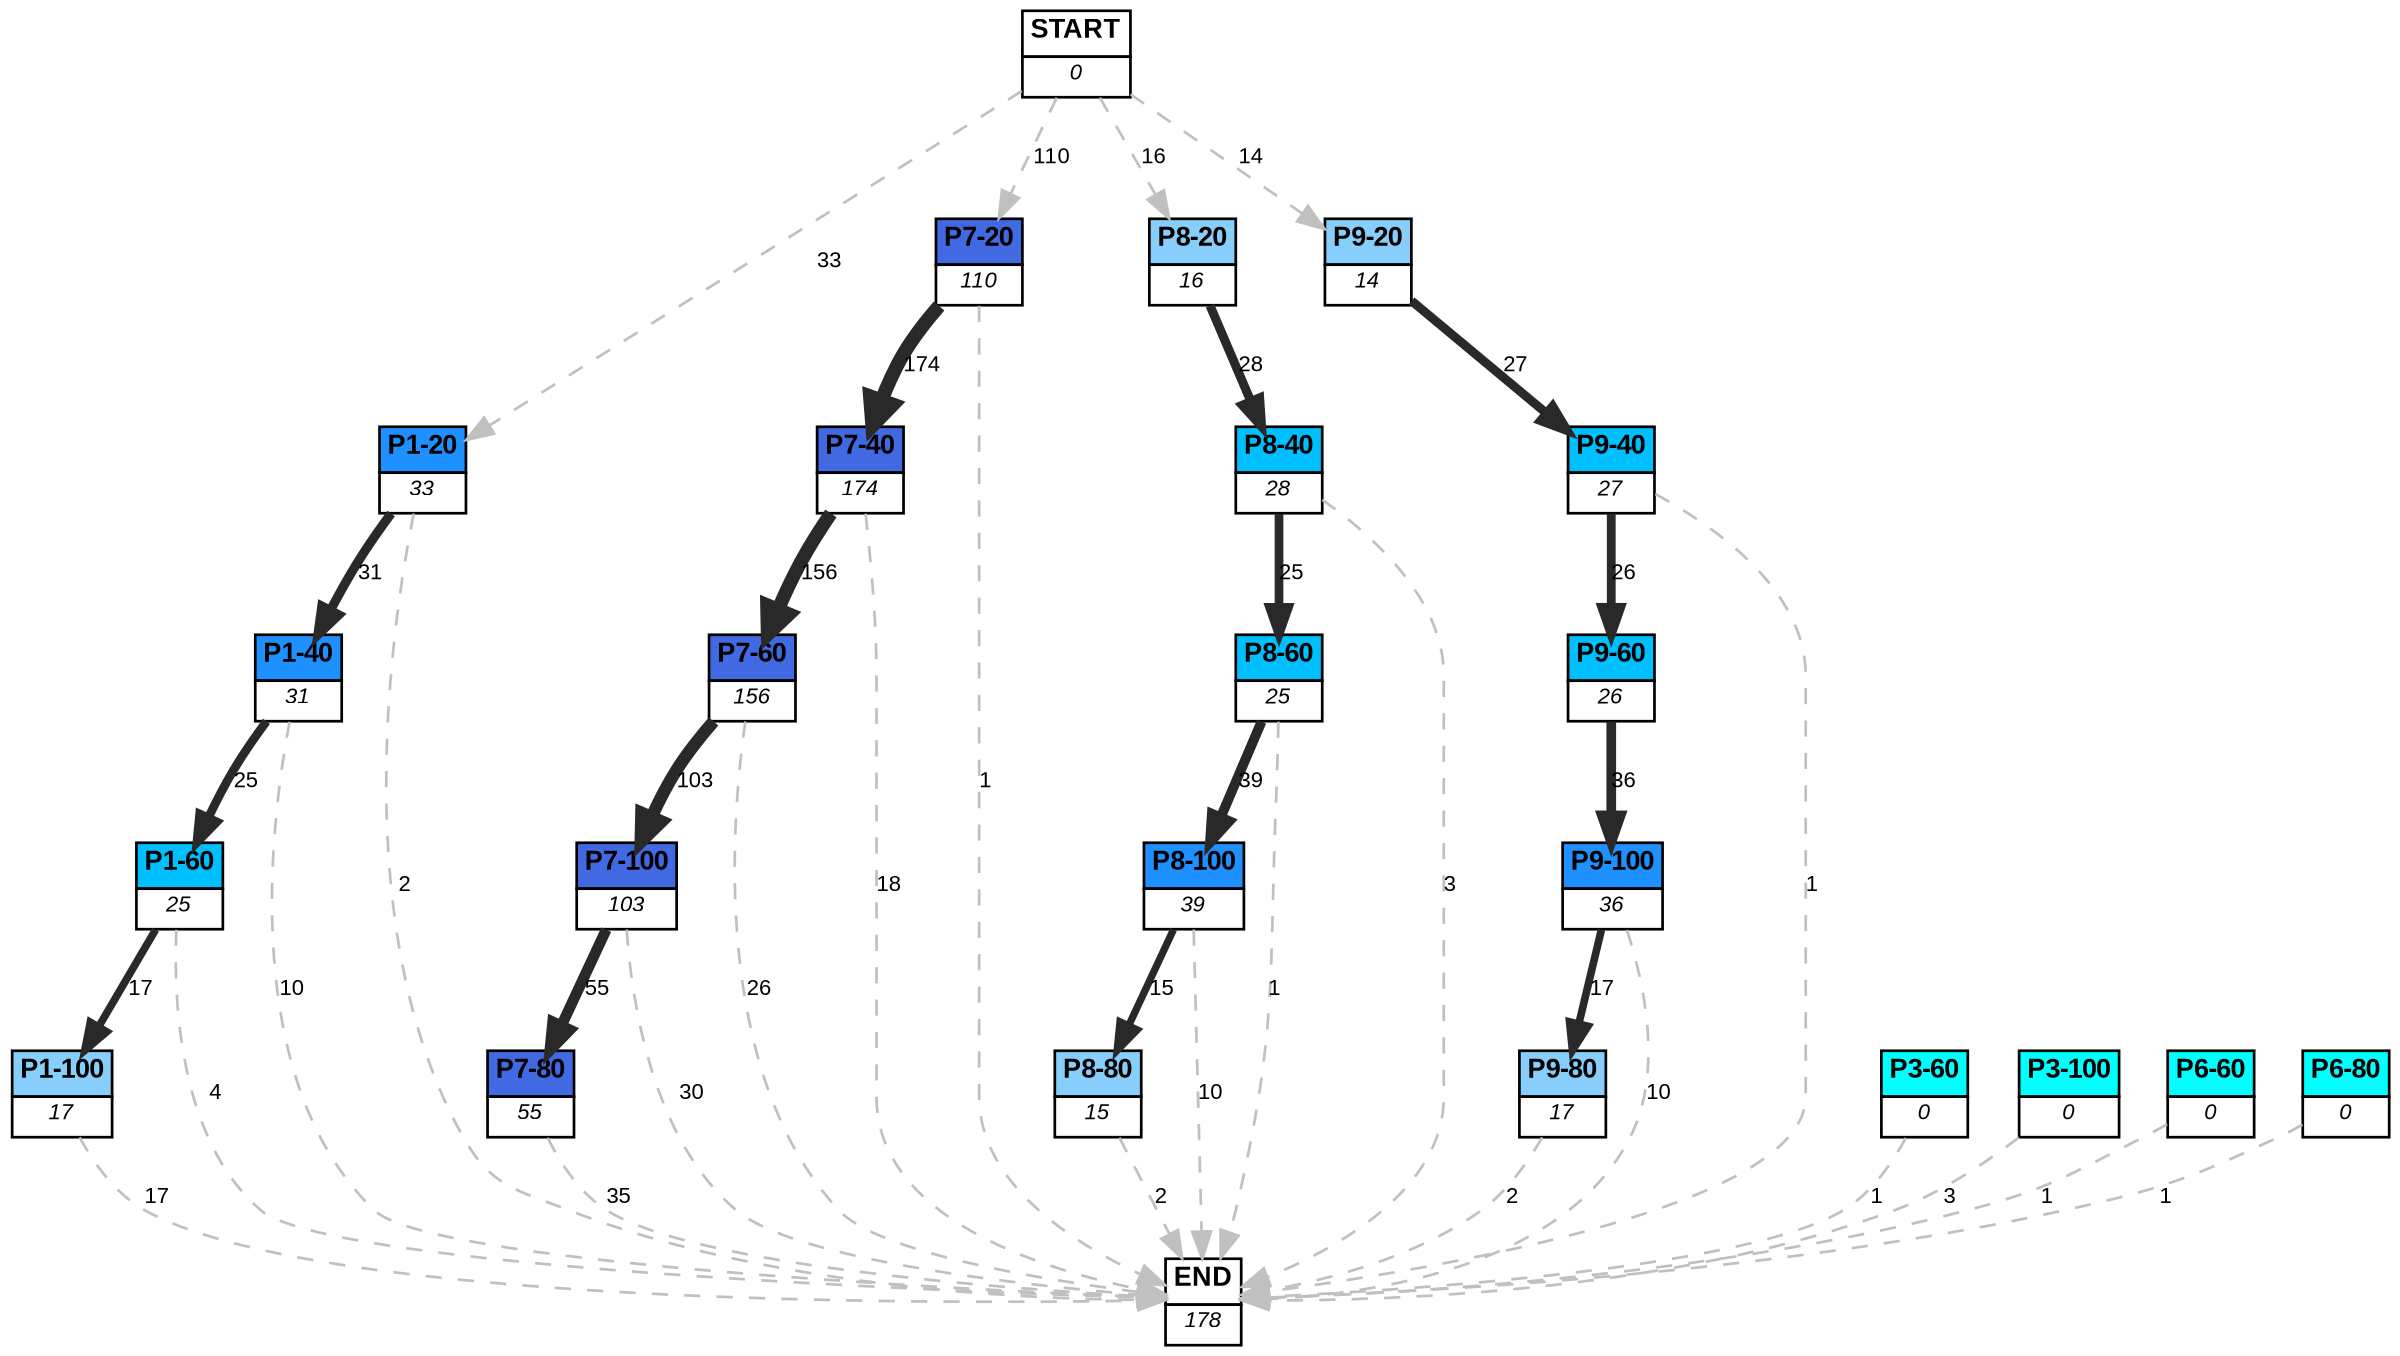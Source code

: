 digraph graphname {
	dpi = 150
	size="16,11!";
	margin = 0;
"P1-20" [shape=plain, label=<<table border="0" cellborder="1" cellspacing="0"><tr><td bgcolor="dodgerblue"><FONT face="Arial" POINT-SIZE="10"><b>P1-20</b></FONT></td></tr><tr><td bgcolor="white"><FONT face="Arial" POINT-SIZE="8"><i>33</i></FONT></td></tr></table>>]
"P1-40" [shape=plain, label=<<table border="0" cellborder="1" cellspacing="0"><tr><td bgcolor="dodgerblue"><FONT face="Arial" POINT-SIZE="10"><b>P1-40</b></FONT></td></tr><tr><td bgcolor="white"><FONT face="Arial" POINT-SIZE="8"><i>31</i></FONT></td></tr></table>>]
"P1-60" [shape=plain, label=<<table border="0" cellborder="1" cellspacing="0"><tr><td bgcolor="deepskyblue"><FONT face="Arial" POINT-SIZE="10"><b>P1-60</b></FONT></td></tr><tr><td bgcolor="white"><FONT face="Arial" POINT-SIZE="8"><i>25</i></FONT></td></tr></table>>]
"P1-100" [shape=plain, label=<<table border="0" cellborder="1" cellspacing="0"><tr><td bgcolor="lightskyblue"><FONT face="Arial" POINT-SIZE="10"><b>P1-100</b></FONT></td></tr><tr><td bgcolor="white"><FONT face="Arial" POINT-SIZE="8"><i>17</i></FONT></td></tr></table>>]
"P7-20" [shape=plain, label=<<table border="0" cellborder="1" cellspacing="0"><tr><td bgcolor="royalblue"><FONT face="Arial" POINT-SIZE="10"><b>P7-20</b></FONT></td></tr><tr><td bgcolor="white"><FONT face="Arial" POINT-SIZE="8"><i>110</i></FONT></td></tr></table>>]
"P7-40" [shape=plain, label=<<table border="0" cellborder="1" cellspacing="0"><tr><td bgcolor="royalblue"><FONT face="Arial" POINT-SIZE="10"><b>P7-40</b></FONT></td></tr><tr><td bgcolor="white"><FONT face="Arial" POINT-SIZE="8"><i>174</i></FONT></td></tr></table>>]
"P7-60" [shape=plain, label=<<table border="0" cellborder="1" cellspacing="0"><tr><td bgcolor="royalblue"><FONT face="Arial" POINT-SIZE="10"><b>P7-60</b></FONT></td></tr><tr><td bgcolor="white"><FONT face="Arial" POINT-SIZE="8"><i>156</i></FONT></td></tr></table>>]
"P7-100" [shape=plain, label=<<table border="0" cellborder="1" cellspacing="0"><tr><td bgcolor="royalblue"><FONT face="Arial" POINT-SIZE="10"><b>P7-100</b></FONT></td></tr><tr><td bgcolor="white"><FONT face="Arial" POINT-SIZE="8"><i>103</i></FONT></td></tr></table>>]
"P7-80" [shape=plain, label=<<table border="0" cellborder="1" cellspacing="0"><tr><td bgcolor="royalblue"><FONT face="Arial" POINT-SIZE="10"><b>P7-80</b></FONT></td></tr><tr><td bgcolor="white"><FONT face="Arial" POINT-SIZE="8"><i>55</i></FONT></td></tr></table>>]
"P8-20" [shape=plain, label=<<table border="0" cellborder="1" cellspacing="0"><tr><td bgcolor="lightskyblue"><FONT face="Arial" POINT-SIZE="10"><b>P8-20</b></FONT></td></tr><tr><td bgcolor="white"><FONT face="Arial" POINT-SIZE="8"><i>16</i></FONT></td></tr></table>>]
"P8-40" [shape=plain, label=<<table border="0" cellborder="1" cellspacing="0"><tr><td bgcolor="deepskyblue"><FONT face="Arial" POINT-SIZE="10"><b>P8-40</b></FONT></td></tr><tr><td bgcolor="white"><FONT face="Arial" POINT-SIZE="8"><i>28</i></FONT></td></tr></table>>]
"P8-60" [shape=plain, label=<<table border="0" cellborder="1" cellspacing="0"><tr><td bgcolor="deepskyblue"><FONT face="Arial" POINT-SIZE="10"><b>P8-60</b></FONT></td></tr><tr><td bgcolor="white"><FONT face="Arial" POINT-SIZE="8"><i>25</i></FONT></td></tr></table>>]
"P8-100" [shape=plain, label=<<table border="0" cellborder="1" cellspacing="0"><tr><td bgcolor="dodgerblue"><FONT face="Arial" POINT-SIZE="10"><b>P8-100</b></FONT></td></tr><tr><td bgcolor="white"><FONT face="Arial" POINT-SIZE="8"><i>39</i></FONT></td></tr></table>>]
"P8-80" [shape=plain, label=<<table border="0" cellborder="1" cellspacing="0"><tr><td bgcolor="lightskyblue"><FONT face="Arial" POINT-SIZE="10"><b>P8-80</b></FONT></td></tr><tr><td bgcolor="white"><FONT face="Arial" POINT-SIZE="8"><i>15</i></FONT></td></tr></table>>]
"P9-20" [shape=plain, label=<<table border="0" cellborder="1" cellspacing="0"><tr><td bgcolor="lightskyblue"><FONT face="Arial" POINT-SIZE="10"><b>P9-20</b></FONT></td></tr><tr><td bgcolor="white"><FONT face="Arial" POINT-SIZE="8"><i>14</i></FONT></td></tr></table>>]
"P9-40" [shape=plain, label=<<table border="0" cellborder="1" cellspacing="0"><tr><td bgcolor="deepskyblue"><FONT face="Arial" POINT-SIZE="10"><b>P9-40</b></FONT></td></tr><tr><td bgcolor="white"><FONT face="Arial" POINT-SIZE="8"><i>27</i></FONT></td></tr></table>>]
"P9-60" [shape=plain, label=<<table border="0" cellborder="1" cellspacing="0"><tr><td bgcolor="deepskyblue"><FONT face="Arial" POINT-SIZE="10"><b>P9-60</b></FONT></td></tr><tr><td bgcolor="white"><FONT face="Arial" POINT-SIZE="8"><i>26</i></FONT></td></tr></table>>]
"P9-100" [shape=plain, label=<<table border="0" cellborder="1" cellspacing="0"><tr><td bgcolor="dodgerblue"><FONT face="Arial" POINT-SIZE="10"><b>P9-100</b></FONT></td></tr><tr><td bgcolor="white"><FONT face="Arial" POINT-SIZE="8"><i>36</i></FONT></td></tr></table>>]
"P9-80" [shape=plain, label=<<table border="0" cellborder="1" cellspacing="0"><tr><td bgcolor="lightskyblue"><FONT face="Arial" POINT-SIZE="10"><b>P9-80</b></FONT></td></tr><tr><td bgcolor="white"><FONT face="Arial" POINT-SIZE="8"><i>17</i></FONT></td></tr></table>>]
"P3-60" [shape=plain, label=<<table border="0" cellborder="1" cellspacing="0"><tr><td bgcolor="aqua"><FONT face="Arial" POINT-SIZE="10"><b>P3-60</b></FONT></td></tr><tr><td bgcolor="white"><FONT face="Arial" POINT-SIZE="8"><i>0</i></FONT></td></tr></table>>]
"P3-100" [shape=plain, label=<<table border="0" cellborder="1" cellspacing="0"><tr><td bgcolor="aqua"><FONT face="Arial" POINT-SIZE="10"><b>P3-100</b></FONT></td></tr><tr><td bgcolor="white"><FONT face="Arial" POINT-SIZE="8"><i>0</i></FONT></td></tr></table>>]
"P6-60" [shape=plain, label=<<table border="0" cellborder="1" cellspacing="0"><tr><td bgcolor="aqua"><FONT face="Arial" POINT-SIZE="10"><b>P6-60</b></FONT></td></tr><tr><td bgcolor="white"><FONT face="Arial" POINT-SIZE="8"><i>0</i></FONT></td></tr></table>>]
"P6-80" [shape=plain, label=<<table border="0" cellborder="1" cellspacing="0"><tr><td bgcolor="aqua"><FONT face="Arial" POINT-SIZE="10"><b>P6-80</b></FONT></td></tr><tr><td bgcolor="white"><FONT face="Arial" POINT-SIZE="8"><i>0</i></FONT></td></tr></table>>]
"START" [shape=plain, label=<<table border="0" cellborder="1" cellspacing="0"><tr><td bgcolor="white"><FONT face="Arial" POINT-SIZE="10"><b>START</b></FONT></td></tr><tr><td bgcolor="white"><FONT face="Arial" POINT-SIZE="8"><i>0</i></FONT></td></tr></table>>]
"END" [shape=plain, label=<<table border="0" cellborder="1" cellspacing="0"><tr><td bgcolor="white"><FONT face="Arial" POINT-SIZE="10"><b>END</b></FONT></td></tr><tr><td bgcolor="white"><FONT face="Arial" POINT-SIZE="8"><i>178</i></FONT></td></tr></table>>]
"P1-20" -> "P1-40" [ color=grey16 penwidth = "3.4339872044851463"label ="31" labelfloat=false fontname="Arial" fontsize=8]
"P1-20" -> "END" [ style = dashed color=grey label ="2" labelfloat=false fontname="Arial" fontsize=8]
"P1-40" -> "P1-60" [ color=grey16 penwidth = "3.2188758248682006"label ="25" labelfloat=false fontname="Arial" fontsize=8]
"P1-40" -> "END" [ style = dashed color=grey label ="10" labelfloat=false fontname="Arial" fontsize=8]
"P1-60" -> "P1-100" [ color=grey16 penwidth = "2.833213344056216"label ="17" labelfloat=false fontname="Arial" fontsize=8]
"P1-60" -> "END" [ style = dashed color=grey label ="4" labelfloat=false fontname="Arial" fontsize=8]
"P1-100" -> "END" [ style = dashed color=grey label ="17" labelfloat=false fontname="Arial" fontsize=8]
"P7-20" -> "P7-40" [ color=grey16 penwidth = "5.159055299214529"label ="174" labelfloat=false fontname="Arial" fontsize=8]
"P7-20" -> "END" [ style = dashed color=grey label ="1" labelfloat=false fontname="Arial" fontsize=8]
"P7-40" -> "P7-60" [ color=grey16 penwidth = "5.049856007249537"label ="156" labelfloat=false fontname="Arial" fontsize=8]
"P7-40" -> "END" [ style = dashed color=grey label ="18" labelfloat=false fontname="Arial" fontsize=8]
"P7-60" -> "P7-100" [ color=grey16 penwidth = "4.634728988229636"label ="103" labelfloat=false fontname="Arial" fontsize=8]
"P7-60" -> "END" [ style = dashed color=grey label ="26" labelfloat=false fontname="Arial" fontsize=8]
"P7-100" -> "P7-80" [ color=grey16 penwidth = "4.007333185232471"label ="55" labelfloat=false fontname="Arial" fontsize=8]
"P7-100" -> "END" [ style = dashed color=grey label ="30" labelfloat=false fontname="Arial" fontsize=8]
"P7-80" -> "END" [ style = dashed color=grey label ="35" labelfloat=false fontname="Arial" fontsize=8]
"P8-20" -> "P8-40" [ color=grey16 penwidth = "3.332204510175204"label ="28" labelfloat=false fontname="Arial" fontsize=8]
"P8-40" -> "P8-60" [ color=grey16 penwidth = "3.2188758248682006"label ="25" labelfloat=false fontname="Arial" fontsize=8]
"P8-40" -> "END" [ style = dashed color=grey label ="3" labelfloat=false fontname="Arial" fontsize=8]
"P8-60" -> "P8-100" [ color=grey16 penwidth = "3.6635616461296463"label ="39" labelfloat=false fontname="Arial" fontsize=8]
"P8-60" -> "END" [ style = dashed color=grey label ="1" labelfloat=false fontname="Arial" fontsize=8]
"P8-100" -> "P8-80" [ color=grey16 penwidth = "2.70805020110221"label ="15" labelfloat=false fontname="Arial" fontsize=8]
"P8-100" -> "END" [ style = dashed color=grey label ="10" labelfloat=false fontname="Arial" fontsize=8]
"P8-80" -> "END" [ style = dashed color=grey label ="2" labelfloat=false fontname="Arial" fontsize=8]
"P9-20" -> "P9-40" [ color=grey16 penwidth = "3.295836866004329"label ="27" labelfloat=false fontname="Arial" fontsize=8]
"P9-40" -> "P9-60" [ color=grey16 penwidth = "3.258096538021482"label ="26" labelfloat=false fontname="Arial" fontsize=8]
"P9-40" -> "END" [ style = dashed color=grey label ="1" labelfloat=false fontname="Arial" fontsize=8]
"P9-60" -> "P9-100" [ color=grey16 penwidth = "3.58351893845611"label ="36" labelfloat=false fontname="Arial" fontsize=8]
"P9-100" -> "P9-80" [ color=grey16 penwidth = "2.833213344056216"label ="17" labelfloat=false fontname="Arial" fontsize=8]
"P9-100" -> "END" [ style = dashed color=grey label ="10" labelfloat=false fontname="Arial" fontsize=8]
"P9-80" -> "END" [ style = dashed color=grey label ="2" labelfloat=false fontname="Arial" fontsize=8]
"P3-60" -> "END" [ style = dashed color=grey label ="1" labelfloat=false fontname="Arial" fontsize=8]
"P3-100" -> "END" [ style = dashed color=grey label ="3" labelfloat=false fontname="Arial" fontsize=8]
"P6-60" -> "END" [ style = dashed color=grey label ="1" labelfloat=false fontname="Arial" fontsize=8]
"P6-80" -> "END" [ style = dashed color=grey label ="1" labelfloat=false fontname="Arial" fontsize=8]
"START" -> "P1-20" [ style = dashed color=grey label ="33" labelfloat=false fontname="Arial" fontsize=8]
"START" -> "P7-20" [ style = dashed color=grey label ="110" labelfloat=false fontname="Arial" fontsize=8]
"START" -> "P8-20" [ style = dashed color=grey label ="16" labelfloat=false fontname="Arial" fontsize=8]
"START" -> "P9-20" [ style = dashed color=grey label ="14" labelfloat=false fontname="Arial" fontsize=8]
}